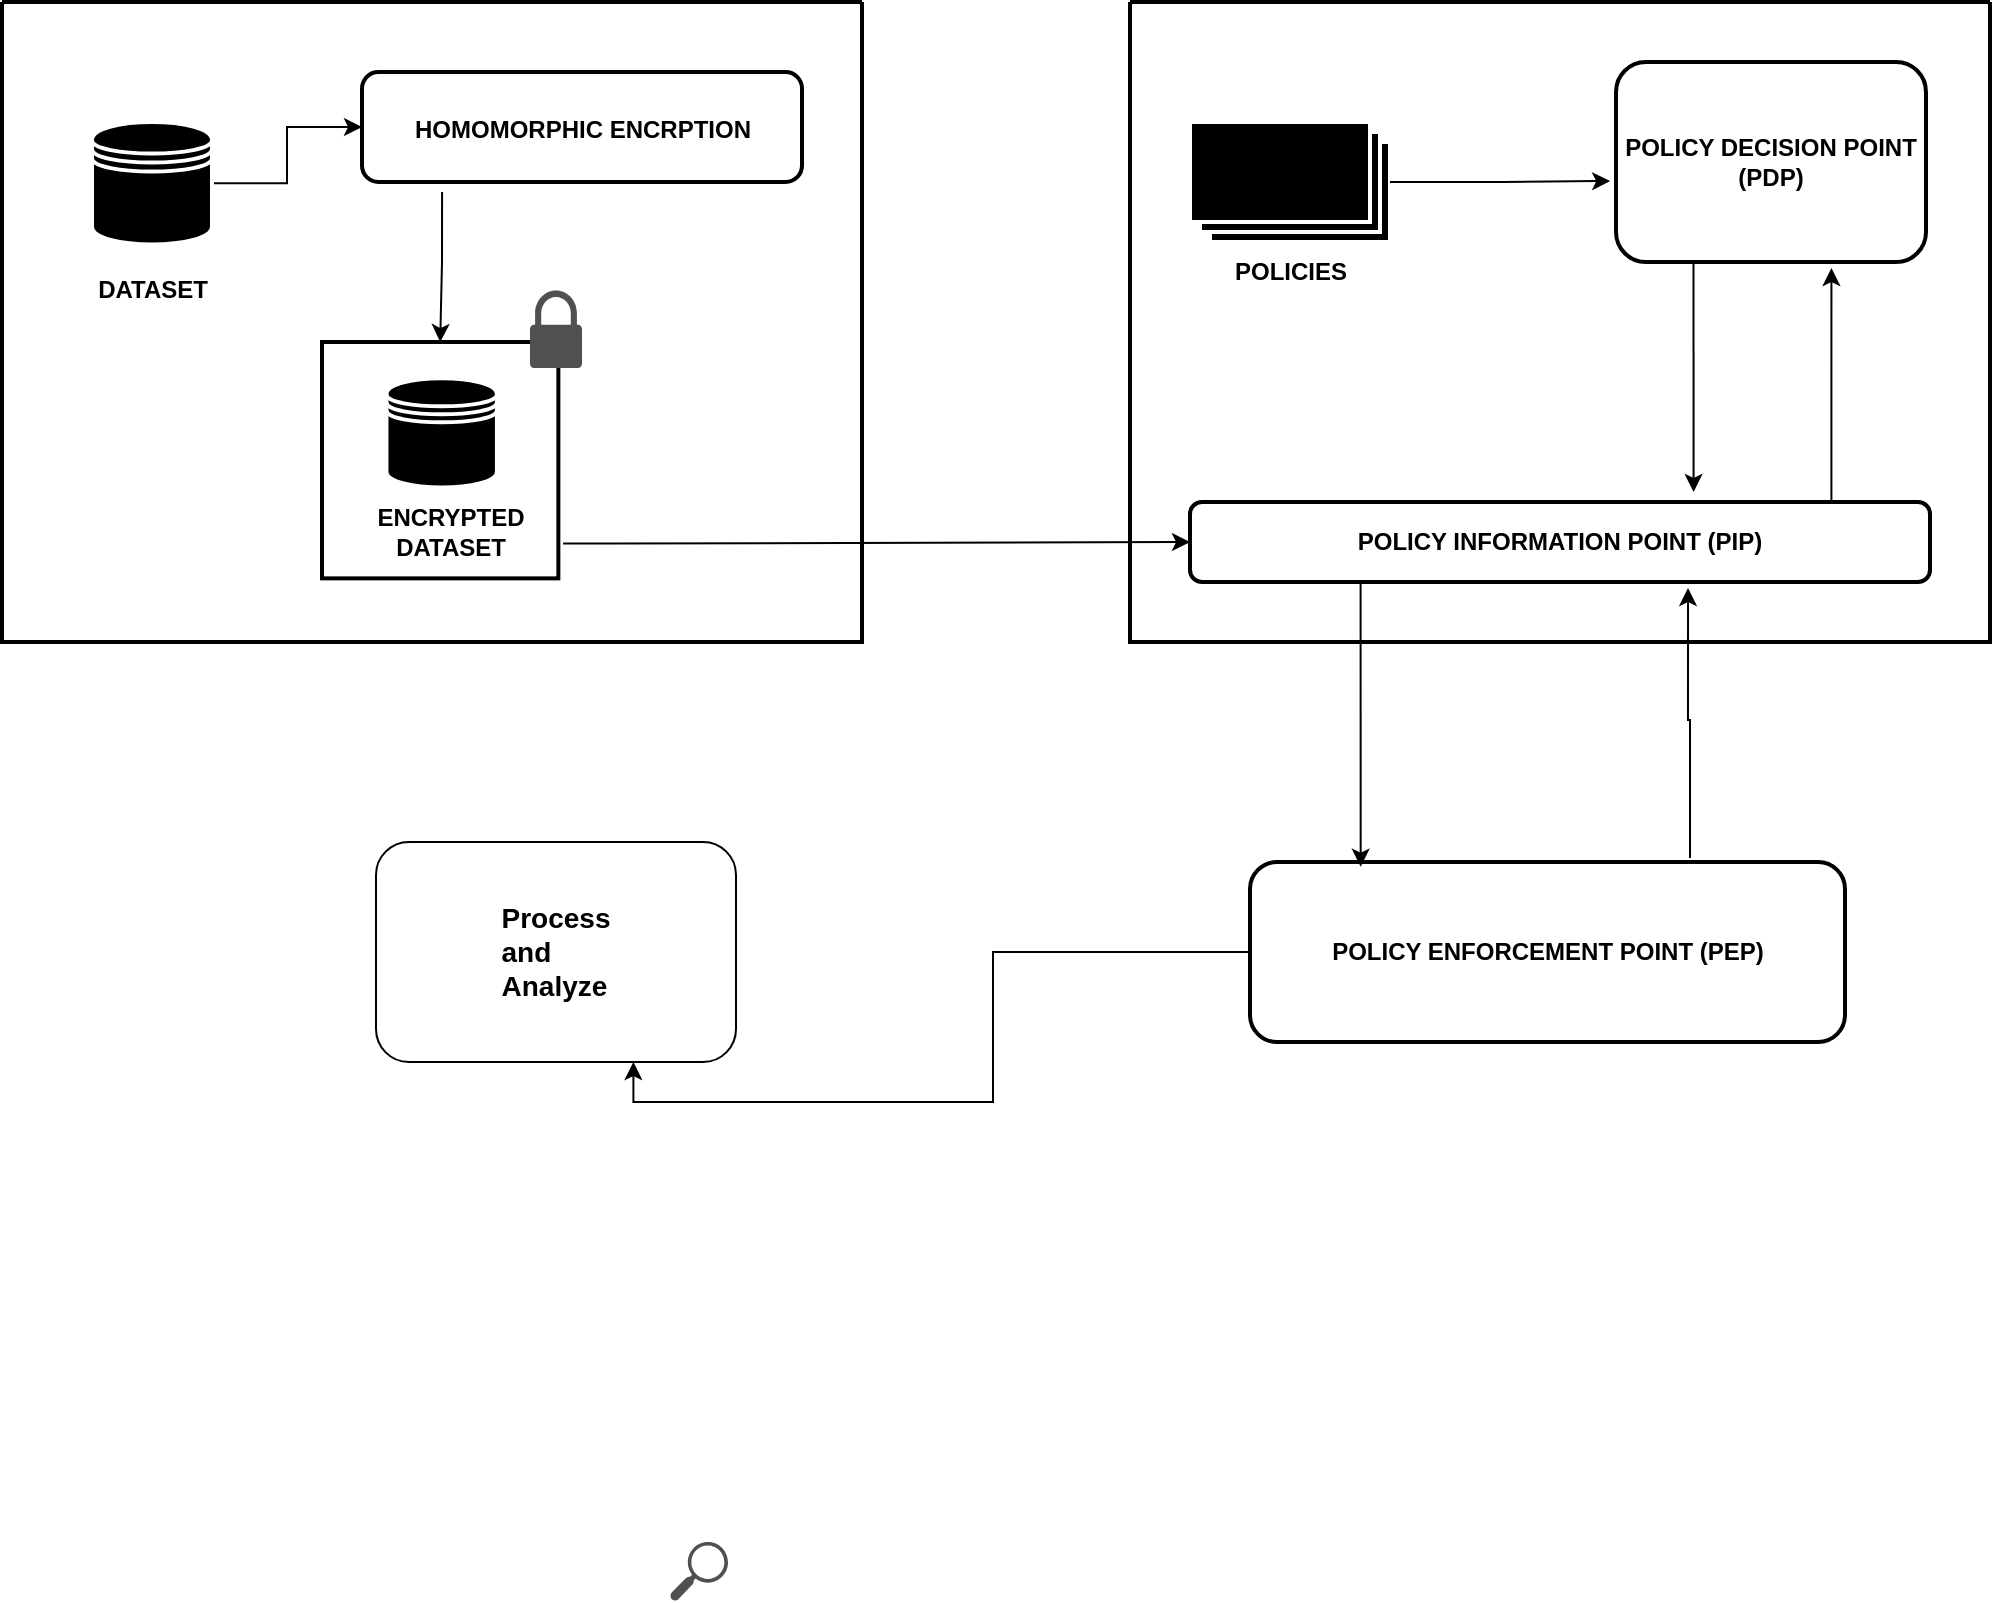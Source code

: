 <mxfile version="22.1.16" type="github">
  <diagram name="Page-1" id="MlF_dzwxMxhkYbkUneEa">
    <mxGraphModel dx="934" dy="647" grid="1" gridSize="10" guides="1" tooltips="1" connect="1" arrows="1" fold="1" page="1" pageScale="1" pageWidth="1920" pageHeight="1200" background="#ffffff" math="0" shadow="0">
      <root>
        <mxCell id="0" />
        <mxCell id="1" parent="0" />
        <mxCell id="712ERAdk77Vl7Lxlt1qB-10" value="" style="swimlane;startSize=0;fillColor=#000000;strokeColor=default;strokeWidth=2;fontColor=#000000;" parent="1" vertex="1">
          <mxGeometry x="76" y="200" width="430" height="320" as="geometry" />
        </mxCell>
        <mxCell id="712ERAdk77Vl7Lxlt1qB-25" style="edgeStyle=orthogonalEdgeStyle;rounded=0;orthogonalLoop=1;jettySize=auto;html=1;strokeColor=default;fontColor=#000000;exitX=0.182;exitY=1.091;exitDx=0;exitDy=0;exitPerimeter=0;" parent="712ERAdk77Vl7Lxlt1qB-10" source="712ERAdk77Vl7Lxlt1qB-17" target="712ERAdk77Vl7Lxlt1qB-22" edge="1">
          <mxGeometry relative="1" as="geometry" />
        </mxCell>
        <mxCell id="712ERAdk77Vl7Lxlt1qB-26" style="edgeStyle=orthogonalEdgeStyle;rounded=0;orthogonalLoop=1;jettySize=auto;html=1;entryX=0;entryY=0.5;entryDx=0;entryDy=0;strokeColor=default;fontColor=#000000;" parent="712ERAdk77Vl7Lxlt1qB-10" source="712ERAdk77Vl7Lxlt1qB-12" target="712ERAdk77Vl7Lxlt1qB-17" edge="1">
          <mxGeometry relative="1" as="geometry" />
        </mxCell>
        <mxCell id="712ERAdk77Vl7Lxlt1qB-16" value="&lt;font&gt;&lt;b&gt;HOMOMORPHIC ENCRPTION&lt;/b&gt;&lt;br&gt;&lt;/font&gt;" style="text;html=1;align=center;verticalAlign=middle;resizable=0;points=[];autosize=1;strokeColor=none;fillColor=none;fontColor=#000000;" parent="712ERAdk77Vl7Lxlt1qB-10" vertex="1">
          <mxGeometry x="195" y="48.75" width="190" height="30" as="geometry" />
        </mxCell>
        <mxCell id="712ERAdk77Vl7Lxlt1qB-17" value="" style="rounded=1;whiteSpace=wrap;html=1;fillColor=none;strokeColor=default;strokeWidth=2;fontColor=#000000;" parent="712ERAdk77Vl7Lxlt1qB-10" vertex="1">
          <mxGeometry x="180" y="35" width="220" height="55" as="geometry" />
        </mxCell>
        <mxCell id="712ERAdk77Vl7Lxlt1qB-12" value="" style="shape=datastore;whiteSpace=wrap;html=1;fillColor=#000000;strokeColor=#FFFFFF;strokeWidth=2;fontColor=#000000;" parent="712ERAdk77Vl7Lxlt1qB-10" vertex="1">
          <mxGeometry x="45" y="60" width="60" height="61.224" as="geometry" />
        </mxCell>
        <mxCell id="712ERAdk77Vl7Lxlt1qB-13" value="&lt;div&gt;&lt;b&gt;DATASET&lt;/b&gt;&lt;/div&gt;" style="text;html=1;align=center;verticalAlign=middle;resizable=0;points=[];autosize=1;strokeColor=none;fillColor=none;fontColor=#000000;" parent="712ERAdk77Vl7Lxlt1qB-10" vertex="1">
          <mxGeometry x="35" y="129.388" width="80" height="30" as="geometry" />
        </mxCell>
        <mxCell id="9P9yUoY3Di7MT4rerMMI-18" value="" style="group" parent="712ERAdk77Vl7Lxlt1qB-10" vertex="1" connectable="0">
          <mxGeometry x="160" y="140" width="145" height="150" as="geometry" />
        </mxCell>
        <mxCell id="712ERAdk77Vl7Lxlt1qB-22" value="" style="whiteSpace=wrap;html=1;aspect=fixed;fillColor=none;strokeColor=default;strokeWidth=2;fontColor=#000000;" parent="9P9yUoY3Di7MT4rerMMI-18" vertex="1">
          <mxGeometry y="30" width="118.182" height="118.182" as="geometry" />
        </mxCell>
        <mxCell id="712ERAdk77Vl7Lxlt1qB-19" value="" style="group;fontColor=#000000;" parent="9P9yUoY3Di7MT4rerMMI-18" vertex="1" connectable="0">
          <mxGeometry x="18.413" y="48.182" width="126.587" height="131.818" as="geometry" />
        </mxCell>
        <mxCell id="712ERAdk77Vl7Lxlt1qB-20" value="" style="shape=datastore;whiteSpace=wrap;html=1;fillColor=#000000;strokeColor=#FFFFFF;strokeWidth=2;fontColor=#000000;" parent="712ERAdk77Vl7Lxlt1qB-19" vertex="1">
          <mxGeometry x="13.81" width="55.238" height="54.545" as="geometry" />
        </mxCell>
        <mxCell id="712ERAdk77Vl7Lxlt1qB-21" value="&lt;b&gt;ENCRYPTED&lt;/b&gt;&lt;div&gt;&lt;b&gt;DATASET&lt;/b&gt;&lt;/div&gt;" style="text;html=1;align=center;verticalAlign=middle;resizable=0;points=[];autosize=1;strokeColor=none;fillColor=none;fontColor=#000000;" parent="712ERAdk77Vl7Lxlt1qB-19" vertex="1">
          <mxGeometry x="-4.603" y="57.273" width="100" height="40" as="geometry" />
        </mxCell>
        <mxCell id="712ERAdk77Vl7Lxlt1qB-57" style="edgeStyle=orthogonalEdgeStyle;rounded=0;orthogonalLoop=1;jettySize=auto;html=1;exitX=1.02;exitY=0.852;exitDx=0;exitDy=0;entryX=0;entryY=0.5;entryDx=0;entryDy=0;strokeColor=default;fontColor=#000000;exitPerimeter=0;" parent="712ERAdk77Vl7Lxlt1qB-10" target="712ERAdk77Vl7Lxlt1qB-55" edge="1">
          <mxGeometry relative="1" as="geometry">
            <Array as="points">
              <mxPoint x="304" y="271" />
              <mxPoint x="474" y="270" />
            </Array>
            <mxPoint x="280.545" y="270.751" as="sourcePoint" />
            <mxPoint x="594.0" y="60.06" as="targetPoint" />
          </mxGeometry>
        </mxCell>
        <mxCell id="WExa6QN-3f2ECs_styrt-5" style="edgeStyle=orthogonalEdgeStyle;rounded=0;orthogonalLoop=1;jettySize=auto;html=1;entryX=0.5;entryY=1;entryDx=0;entryDy=0;strokeColor=#FFFFFF;fontColor=#000000;" parent="1" edge="1">
          <mxGeometry relative="1" as="geometry">
            <mxPoint x="829" y="500" as="targetPoint" />
            <mxPoint x="829" y="560" as="sourcePoint" />
          </mxGeometry>
        </mxCell>
        <mxCell id="712ERAdk77Vl7Lxlt1qB-40" value="" style="swimlane;startSize=0;fillColor=none;strokeColor=default;strokeWidth=2;fontColor=#000000;" parent="1" vertex="1">
          <mxGeometry x="640" y="200" width="430" height="320" as="geometry" />
        </mxCell>
        <mxCell id="712ERAdk77Vl7Lxlt1qB-54" value="&lt;b&gt;&lt;font&gt;POLICY DECISION POINT (PDP)&lt;/font&gt;&lt;br&gt;&lt;/b&gt;" style="rounded=1;whiteSpace=wrap;html=1;fillColor=none;strokeColor=default;strokeWidth=2;fontColor=#000000;" parent="712ERAdk77Vl7Lxlt1qB-40" vertex="1">
          <mxGeometry x="243" y="30" width="155" height="100" as="geometry" />
        </mxCell>
        <mxCell id="WExa6QN-3f2ECs_styrt-4" style="edgeStyle=orthogonalEdgeStyle;rounded=0;orthogonalLoop=1;jettySize=auto;html=1;strokeColor=default;fontColor=#000000;entryX=0.695;entryY=1.03;entryDx=0;entryDy=0;entryPerimeter=0;" parent="712ERAdk77Vl7Lxlt1qB-40" source="712ERAdk77Vl7Lxlt1qB-55" target="712ERAdk77Vl7Lxlt1qB-54" edge="1">
          <mxGeometry relative="1" as="geometry">
            <Array as="points">
              <mxPoint x="350" y="190" />
            </Array>
            <mxPoint x="350" y="150" as="targetPoint" />
          </mxGeometry>
        </mxCell>
        <mxCell id="712ERAdk77Vl7Lxlt1qB-7" value="" style="verticalLabelPosition=bottom;verticalAlign=top;html=1;shape=mxgraph.basic.layered_rect;dx=10;outlineConnect=0;whiteSpace=wrap;fillColor=#000000;strokeWidth=2;strokeColor=#FFFFFF;fontColor=#000000;" parent="712ERAdk77Vl7Lxlt1qB-40" vertex="1">
          <mxGeometry x="30" y="60" width="100" height="60" as="geometry" />
        </mxCell>
        <mxCell id="712ERAdk77Vl7Lxlt1qB-27" value="&lt;b&gt;&lt;font&gt;POLICIES&lt;/font&gt;&lt;/b&gt;" style="text;html=1;align=center;verticalAlign=middle;resizable=0;points=[];autosize=1;strokeColor=none;fillColor=none;fontColor=#000000;" parent="712ERAdk77Vl7Lxlt1qB-40" vertex="1">
          <mxGeometry x="40" y="120" width="80" height="30" as="geometry" />
        </mxCell>
        <mxCell id="712ERAdk77Vl7Lxlt1qB-55" value="&lt;b&gt;&lt;font&gt;POLICY INFORMATION POINT (PIP)&lt;/font&gt;&lt;br&gt;&lt;/b&gt;" style="rounded=1;whiteSpace=wrap;html=1;fillColor=none;strokeColor=default;strokeWidth=2;fontColor=#000000;" parent="712ERAdk77Vl7Lxlt1qB-40" vertex="1">
          <mxGeometry x="30" y="250" width="370" height="40" as="geometry" />
        </mxCell>
        <mxCell id="712ERAdk77Vl7Lxlt1qB-59" style="edgeStyle=orthogonalEdgeStyle;rounded=0;orthogonalLoop=1;jettySize=auto;html=1;exitX=0.25;exitY=1;exitDx=0;exitDy=0;strokeColor=default;fontColor=#000000;" parent="712ERAdk77Vl7Lxlt1qB-40" source="712ERAdk77Vl7Lxlt1qB-54" edge="1">
          <mxGeometry relative="1" as="geometry">
            <mxPoint x="282" y="245" as="targetPoint" />
            <Array as="points">
              <mxPoint x="282" y="245" />
            </Array>
          </mxGeometry>
        </mxCell>
        <mxCell id="7SF1eYrAgMg-sl8dBEX--2" style="edgeStyle=orthogonalEdgeStyle;rounded=0;orthogonalLoop=1;jettySize=auto;html=1;entryX=-0.019;entryY=0.595;entryDx=0;entryDy=0;entryPerimeter=0;" parent="712ERAdk77Vl7Lxlt1qB-40" source="712ERAdk77Vl7Lxlt1qB-7" target="712ERAdk77Vl7Lxlt1qB-54" edge="1">
          <mxGeometry relative="1" as="geometry" />
        </mxCell>
        <mxCell id="LEUf3I3y599Kz-rE0oEb-1" style="edgeStyle=orthogonalEdgeStyle;rounded=0;orthogonalLoop=1;jettySize=auto;html=1;entryX=0.186;entryY=0.026;entryDx=0;entryDy=0;entryPerimeter=0;" edge="1" parent="712ERAdk77Vl7Lxlt1qB-40" target="9P9yUoY3Di7MT4rerMMI-5">
          <mxGeometry relative="1" as="geometry">
            <mxPoint x="136.231" y="290" as="sourcePoint" />
            <mxPoint x="130.04" y="470" as="targetPoint" />
            <Array as="points">
              <mxPoint x="116" y="290" />
            </Array>
          </mxGeometry>
        </mxCell>
        <mxCell id="LEUf3I3y599Kz-rE0oEb-2" style="edgeStyle=orthogonalEdgeStyle;rounded=0;orthogonalLoop=1;jettySize=auto;html=1;entryX=0.673;entryY=1.075;entryDx=0;entryDy=0;entryPerimeter=0;" edge="1" parent="712ERAdk77Vl7Lxlt1qB-40" target="712ERAdk77Vl7Lxlt1qB-55">
          <mxGeometry relative="1" as="geometry">
            <mxPoint x="280" y="428" as="sourcePoint" />
            <mxPoint x="280.0" y="298.0" as="targetPoint" />
            <Array as="points">
              <mxPoint x="279" y="359" />
            </Array>
          </mxGeometry>
        </mxCell>
        <mxCell id="9P9yUoY3Di7MT4rerMMI-5" value="&lt;b&gt;&lt;font&gt;POLICY ENFORCEMENT POINT (PEP)&lt;/font&gt;&lt;br&gt;&lt;/b&gt;" style="rounded=1;whiteSpace=wrap;html=1;fillColor=none;strokeColor=default;strokeWidth=2;fontColor=#000000;rotation=0;" parent="1" vertex="1">
          <mxGeometry x="700" y="630" width="297.5" height="90" as="geometry" />
        </mxCell>
        <mxCell id="9P9yUoY3Di7MT4rerMMI-13" value="&lt;div align=&quot;left&quot;&gt;&lt;blockquote&gt;&lt;blockquote&gt;&lt;div&gt;&lt;b&gt;&lt;font style=&quot;font-size: 14px;&quot;&gt;Process and Analyze&lt;/font&gt;&lt;/b&gt;&lt;br&gt;&lt;/div&gt;&lt;/blockquote&gt;&lt;/blockquote&gt;&lt;/div&gt;" style="rounded=1;whiteSpace=wrap;html=1;align=center;labelPosition=center;verticalLabelPosition=middle;verticalAlign=middle;" parent="1" vertex="1">
          <mxGeometry x="263" y="620" width="180" height="110" as="geometry" />
        </mxCell>
        <mxCell id="9P9yUoY3Di7MT4rerMMI-15" value="" style="sketch=0;pointerEvents=1;shadow=0;dashed=0;html=1;strokeColor=none;fillColor=#505050;labelPosition=center;verticalLabelPosition=bottom;verticalAlign=top;outlineConnect=0;align=center;shape=mxgraph.office.security.lock_protected;" parent="1" vertex="1">
          <mxGeometry x="340" y="344.22" width="26" height="38.78" as="geometry" />
        </mxCell>
        <mxCell id="9P9yUoY3Di7MT4rerMMI-20" value="" style="sketch=0;pointerEvents=1;shadow=0;dashed=0;html=1;strokeColor=none;fillColor=#505050;labelPosition=center;verticalLabelPosition=bottom;verticalAlign=top;outlineConnect=0;align=center;shape=mxgraph.office.concepts.search;" parent="1" vertex="1">
          <mxGeometry x="410" y="970" width="29" height="29.5" as="geometry" />
        </mxCell>
        <mxCell id="9P9yUoY3Di7MT4rerMMI-22" style="edgeStyle=orthogonalEdgeStyle;rounded=0;orthogonalLoop=1;jettySize=auto;html=1;entryX=0.715;entryY=1;entryDx=0;entryDy=0;entryPerimeter=0;" parent="1" source="9P9yUoY3Di7MT4rerMMI-5" target="9P9yUoY3Di7MT4rerMMI-13" edge="1">
          <mxGeometry relative="1" as="geometry" />
        </mxCell>
      </root>
    </mxGraphModel>
  </diagram>
</mxfile>
